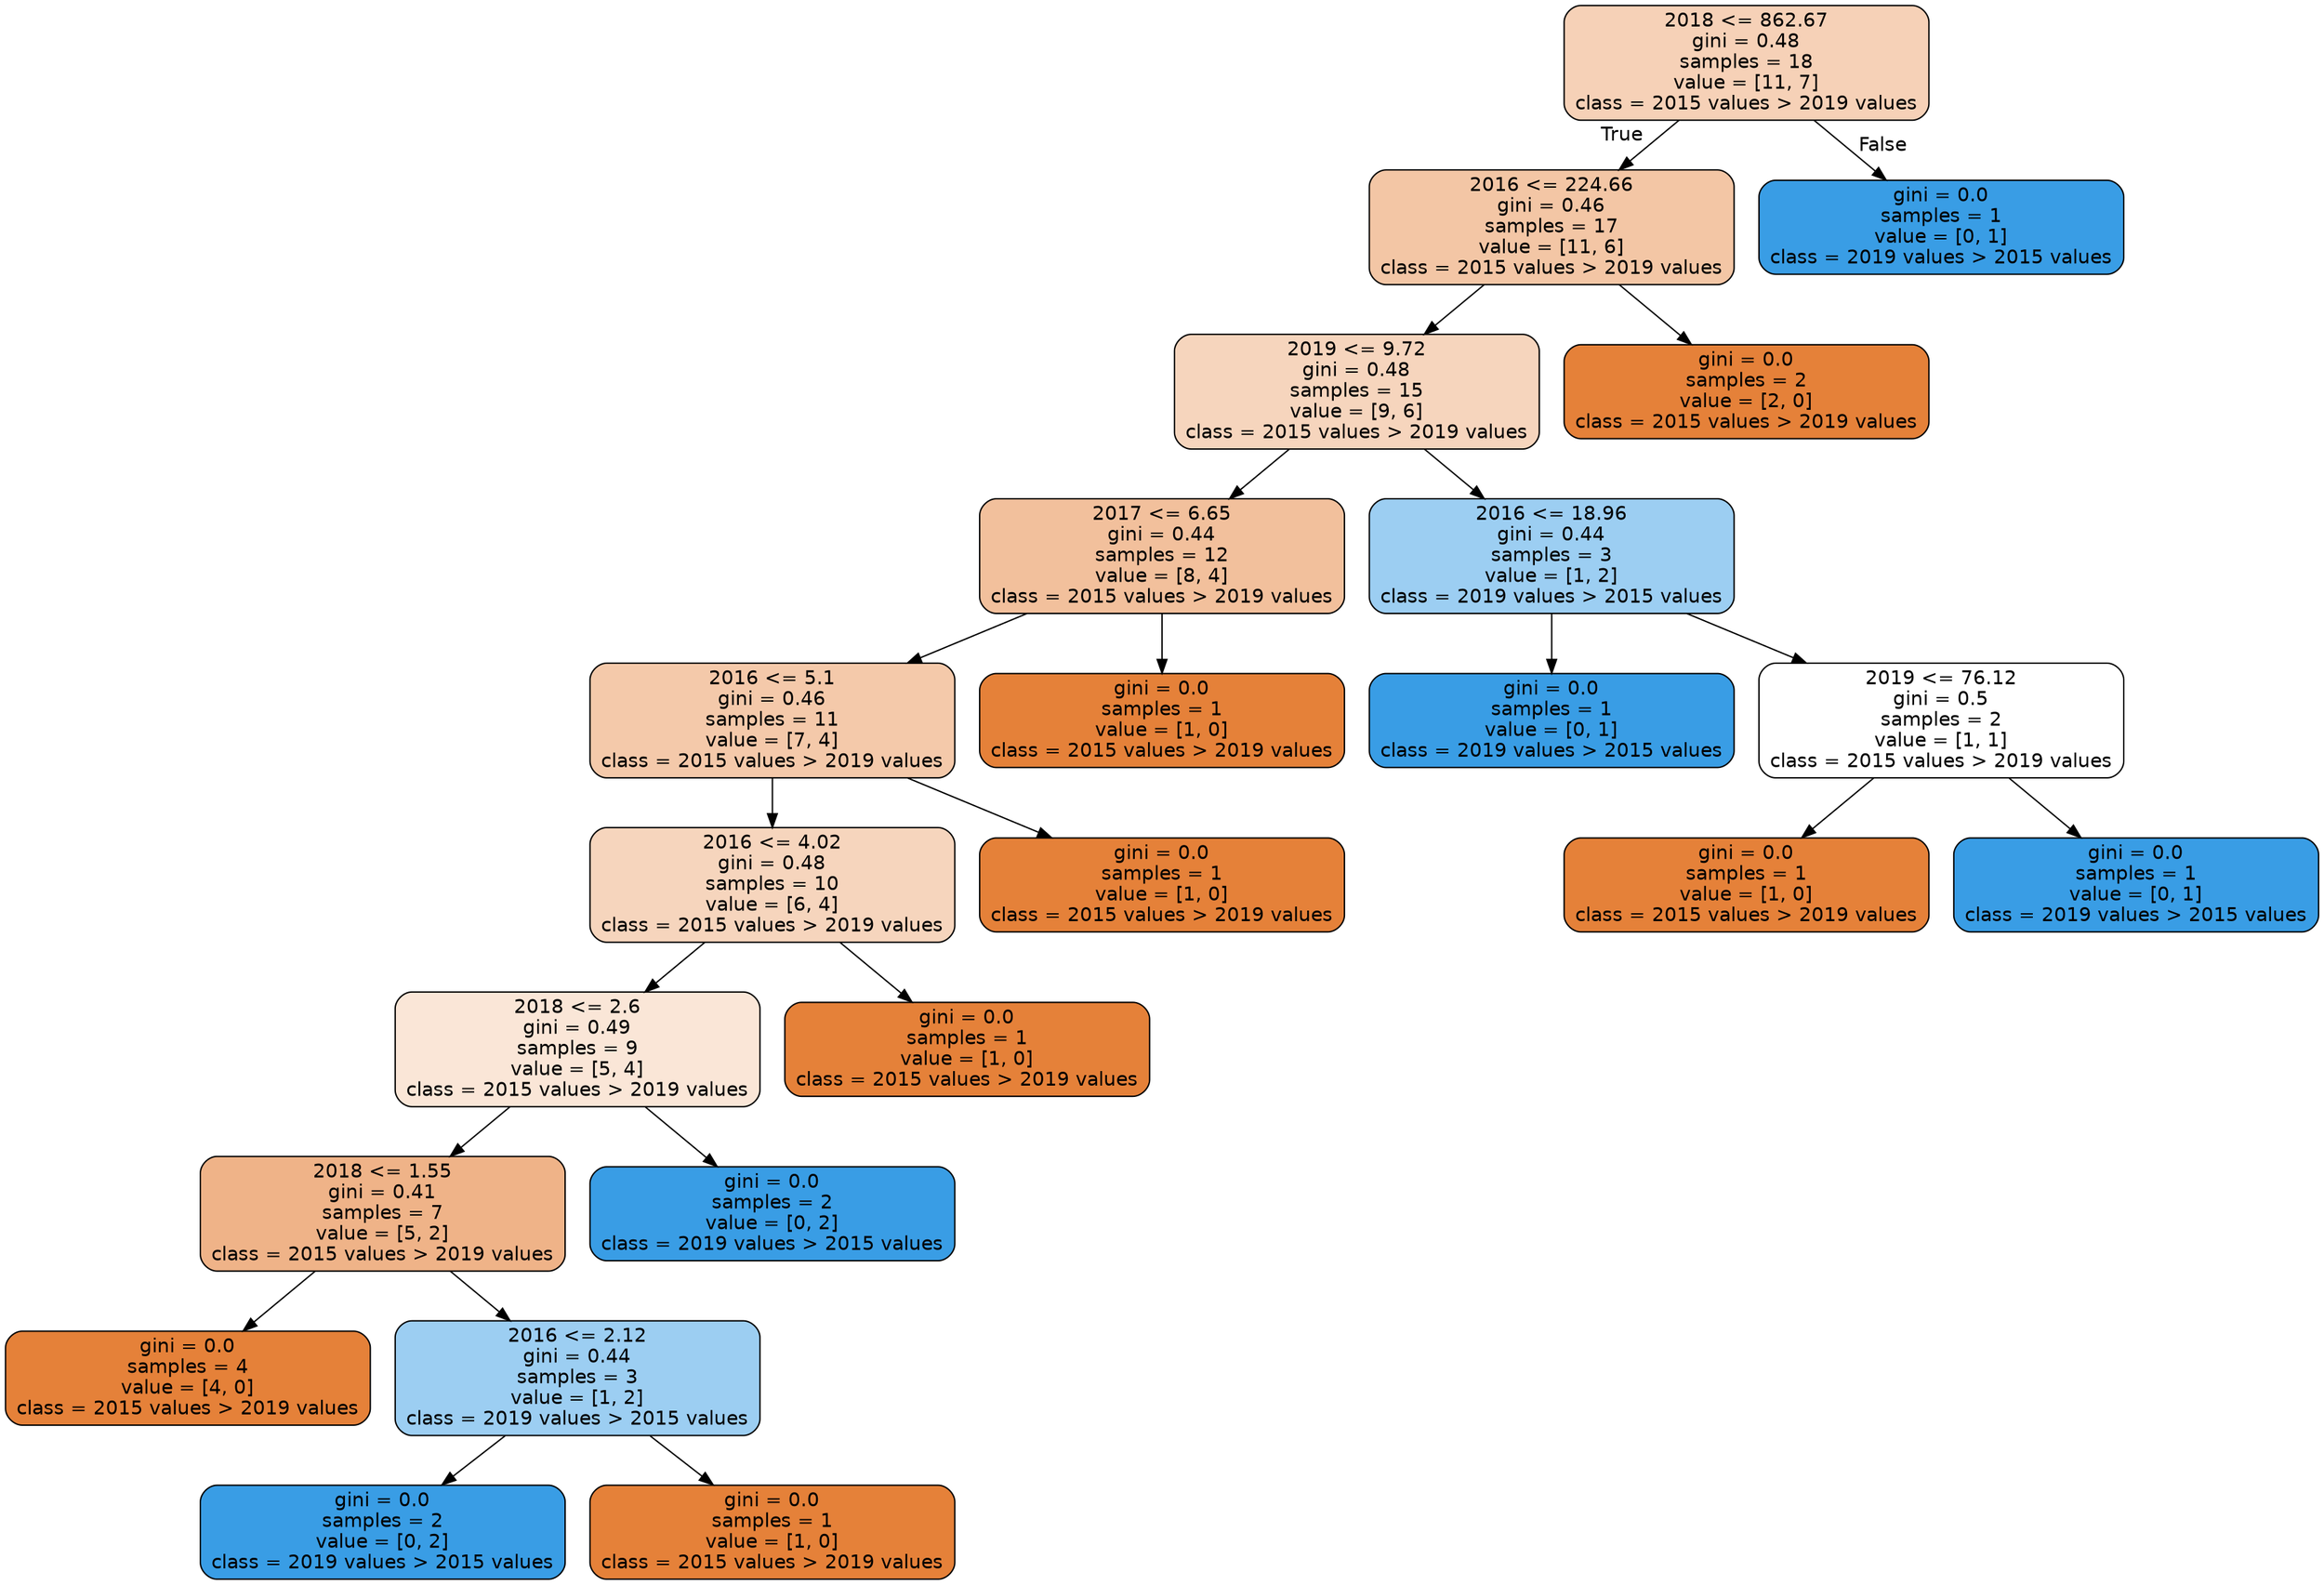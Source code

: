 digraph Tree {
node [shape=box, style="filled, rounded", color="black", fontname=helvetica] ;
edge [fontname=helvetica] ;
0 [label="2018 <= 862.67\ngini = 0.48\nsamples = 18\nvalue = [11, 7]\nclass = 2015 values > 2019 values", fillcolor="#f6d1b7"] ;
1 [label="2016 <= 224.66\ngini = 0.46\nsamples = 17\nvalue = [11, 6]\nclass = 2015 values > 2019 values", fillcolor="#f3c6a5"] ;
0 -> 1 [labeldistance=2.5, labelangle=45, headlabel="True"] ;
2 [label="2019 <= 9.72\ngini = 0.48\nsamples = 15\nvalue = [9, 6]\nclass = 2015 values > 2019 values", fillcolor="#f6d5bd"] ;
1 -> 2 ;
3 [label="2017 <= 6.65\ngini = 0.44\nsamples = 12\nvalue = [8, 4]\nclass = 2015 values > 2019 values", fillcolor="#f2c09c"] ;
2 -> 3 ;
4 [label="2016 <= 5.1\ngini = 0.46\nsamples = 11\nvalue = [7, 4]\nclass = 2015 values > 2019 values", fillcolor="#f4c9aa"] ;
3 -> 4 ;
5 [label="2016 <= 4.02\ngini = 0.48\nsamples = 10\nvalue = [6, 4]\nclass = 2015 values > 2019 values", fillcolor="#f6d5bd"] ;
4 -> 5 ;
6 [label="2018 <= 2.6\ngini = 0.49\nsamples = 9\nvalue = [5, 4]\nclass = 2015 values > 2019 values", fillcolor="#fae6d7"] ;
5 -> 6 ;
7 [label="2018 <= 1.55\ngini = 0.41\nsamples = 7\nvalue = [5, 2]\nclass = 2015 values > 2019 values", fillcolor="#efb388"] ;
6 -> 7 ;
8 [label="gini = 0.0\nsamples = 4\nvalue = [4, 0]\nclass = 2015 values > 2019 values", fillcolor="#e58139"] ;
7 -> 8 ;
9 [label="2016 <= 2.12\ngini = 0.44\nsamples = 3\nvalue = [1, 2]\nclass = 2019 values > 2015 values", fillcolor="#9ccef2"] ;
7 -> 9 ;
10 [label="gini = 0.0\nsamples = 2\nvalue = [0, 2]\nclass = 2019 values > 2015 values", fillcolor="#399de5"] ;
9 -> 10 ;
11 [label="gini = 0.0\nsamples = 1\nvalue = [1, 0]\nclass = 2015 values > 2019 values", fillcolor="#e58139"] ;
9 -> 11 ;
12 [label="gini = 0.0\nsamples = 2\nvalue = [0, 2]\nclass = 2019 values > 2015 values", fillcolor="#399de5"] ;
6 -> 12 ;
13 [label="gini = 0.0\nsamples = 1\nvalue = [1, 0]\nclass = 2015 values > 2019 values", fillcolor="#e58139"] ;
5 -> 13 ;
14 [label="gini = 0.0\nsamples = 1\nvalue = [1, 0]\nclass = 2015 values > 2019 values", fillcolor="#e58139"] ;
4 -> 14 ;
15 [label="gini = 0.0\nsamples = 1\nvalue = [1, 0]\nclass = 2015 values > 2019 values", fillcolor="#e58139"] ;
3 -> 15 ;
16 [label="2016 <= 18.96\ngini = 0.44\nsamples = 3\nvalue = [1, 2]\nclass = 2019 values > 2015 values", fillcolor="#9ccef2"] ;
2 -> 16 ;
17 [label="gini = 0.0\nsamples = 1\nvalue = [0, 1]\nclass = 2019 values > 2015 values", fillcolor="#399de5"] ;
16 -> 17 ;
18 [label="2019 <= 76.12\ngini = 0.5\nsamples = 2\nvalue = [1, 1]\nclass = 2015 values > 2019 values", fillcolor="#ffffff"] ;
16 -> 18 ;
19 [label="gini = 0.0\nsamples = 1\nvalue = [1, 0]\nclass = 2015 values > 2019 values", fillcolor="#e58139"] ;
18 -> 19 ;
20 [label="gini = 0.0\nsamples = 1\nvalue = [0, 1]\nclass = 2019 values > 2015 values", fillcolor="#399de5"] ;
18 -> 20 ;
21 [label="gini = 0.0\nsamples = 2\nvalue = [2, 0]\nclass = 2015 values > 2019 values", fillcolor="#e58139"] ;
1 -> 21 ;
22 [label="gini = 0.0\nsamples = 1\nvalue = [0, 1]\nclass = 2019 values > 2015 values", fillcolor="#399de5"] ;
0 -> 22 [labeldistance=2.5, labelangle=-45, headlabel="False"] ;
}